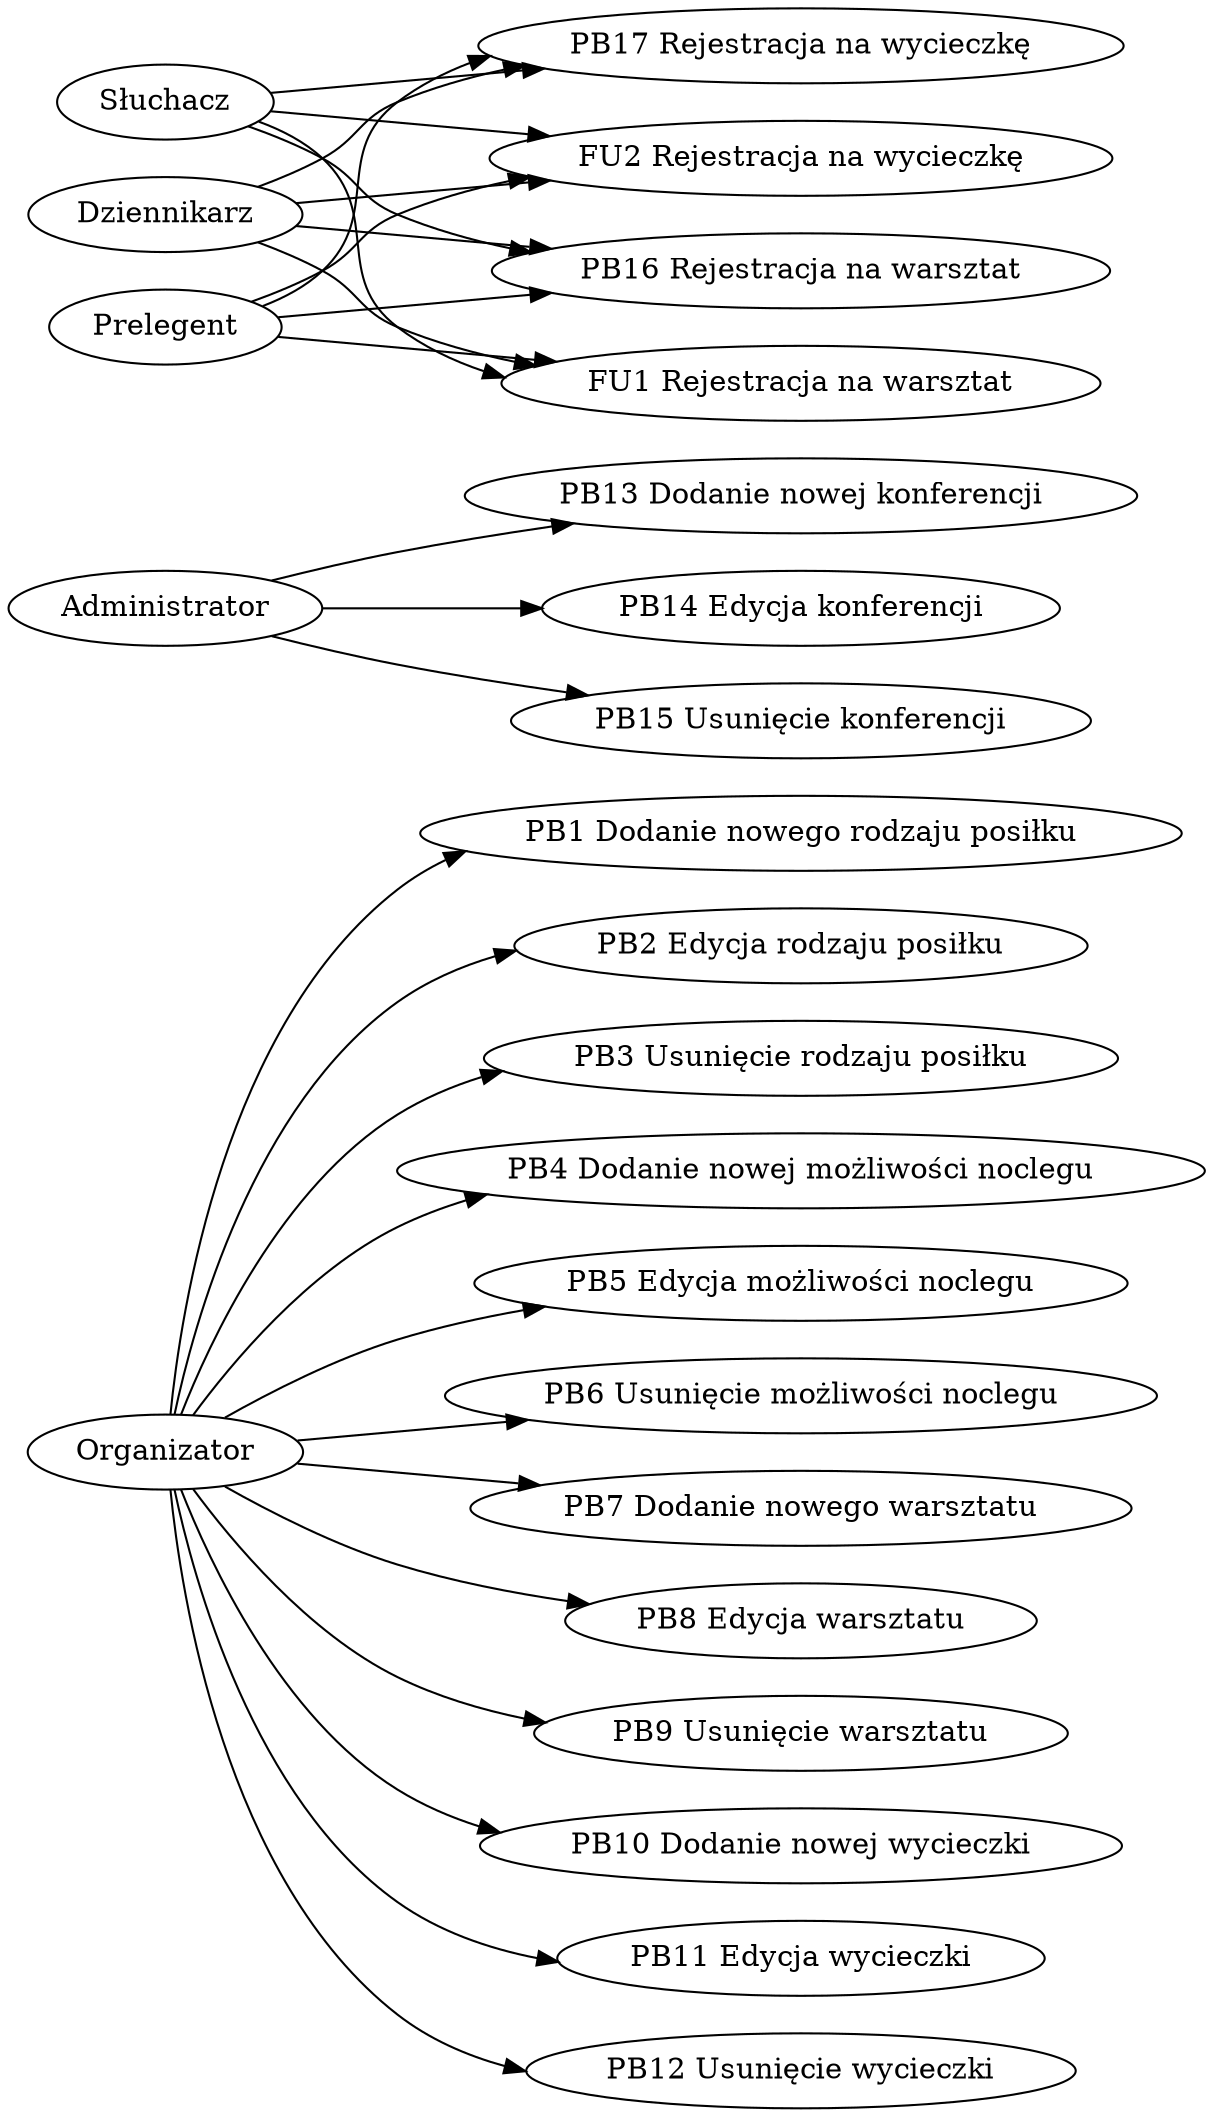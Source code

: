 digraph { rankdir=LR; "Organizator" -> "PB1 Dodanie nowego rodzaju posiłku"
"Organizator" -> "PB2 Edycja rodzaju posiłku"
"Organizator" -> "PB3 Usunięcie rodzaju posiłku"
"Organizator" -> "PB4 Dodanie nowej możliwości noclegu"
"Organizator" -> "PB5 Edycja możliwości noclegu"
"Organizator" -> "PB6 Usunięcie możliwości noclegu"
"Organizator" -> "PB7 Dodanie nowego warsztatu"
"Organizator" -> "PB8 Edycja warsztatu"
"Organizator" -> "PB9 Usunięcie warsztatu"
"Organizator" -> "PB10 Dodanie nowej wycieczki"
"Organizator" -> "PB11 Edycja wycieczki"
"Organizator" -> "PB12 Usunięcie wycieczki"
"Administrator" -> "PB13 Dodanie nowej konferencji"
"Administrator" -> "PB14 Edycja konferencji"
"Administrator" -> "PB15 Usunięcie konferencji"
"Słuchacz" -> "PB16 Rejestracja na warsztat"
"Dziennikarz" -> "PB16 Rejestracja na warsztat"
"Prelegent" -> "PB16 Rejestracja na warsztat"
"Słuchacz" -> "FU1 Rejestracja na warsztat"
"Dziennikarz" -> "FU1 Rejestracja na warsztat"
"Prelegent" -> "FU1 Rejestracja na warsztat"
"Słuchacz" -> "PB17 Rejestracja na wycieczkę"
"Dziennikarz" -> "PB17 Rejestracja na wycieczkę"
"Prelegent" -> "PB17 Rejestracja na wycieczkę"
"Słuchacz" -> "FU2 Rejestracja na wycieczkę"
"Dziennikarz" -> "FU2 Rejestracja na wycieczkę"
"Prelegent" -> "FU2 Rejestracja na wycieczkę"
 }